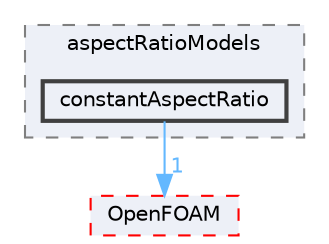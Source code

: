 digraph "src/phaseSystemModels/twoPhaseEuler/twoPhaseSystem/interfacialModels/aspectRatioModels/constantAspectRatio"
{
 // LATEX_PDF_SIZE
  bgcolor="transparent";
  edge [fontname=Helvetica,fontsize=10,labelfontname=Helvetica,labelfontsize=10];
  node [fontname=Helvetica,fontsize=10,shape=box,height=0.2,width=0.4];
  compound=true
  subgraph clusterdir_0be2b2e54dae3fa57908897e940b2b04 {
    graph [ bgcolor="#edf0f7", pencolor="grey50", label="aspectRatioModels", fontname=Helvetica,fontsize=10 style="filled,dashed", URL="dir_0be2b2e54dae3fa57908897e940b2b04.html",tooltip=""]
  dir_029953fff0c266dbaca82189f54579b3 [label="constantAspectRatio", fillcolor="#edf0f7", color="grey25", style="filled,bold", URL="dir_029953fff0c266dbaca82189f54579b3.html",tooltip=""];
  }
  dir_c5473ff19b20e6ec4dfe5c310b3778a8 [label="OpenFOAM", fillcolor="#edf0f7", color="red", style="filled,dashed", URL="dir_c5473ff19b20e6ec4dfe5c310b3778a8.html",tooltip=""];
  dir_029953fff0c266dbaca82189f54579b3->dir_c5473ff19b20e6ec4dfe5c310b3778a8 [headlabel="1", labeldistance=1.5 headhref="dir_000620_002695.html" href="dir_000620_002695.html" color="steelblue1" fontcolor="steelblue1"];
}
